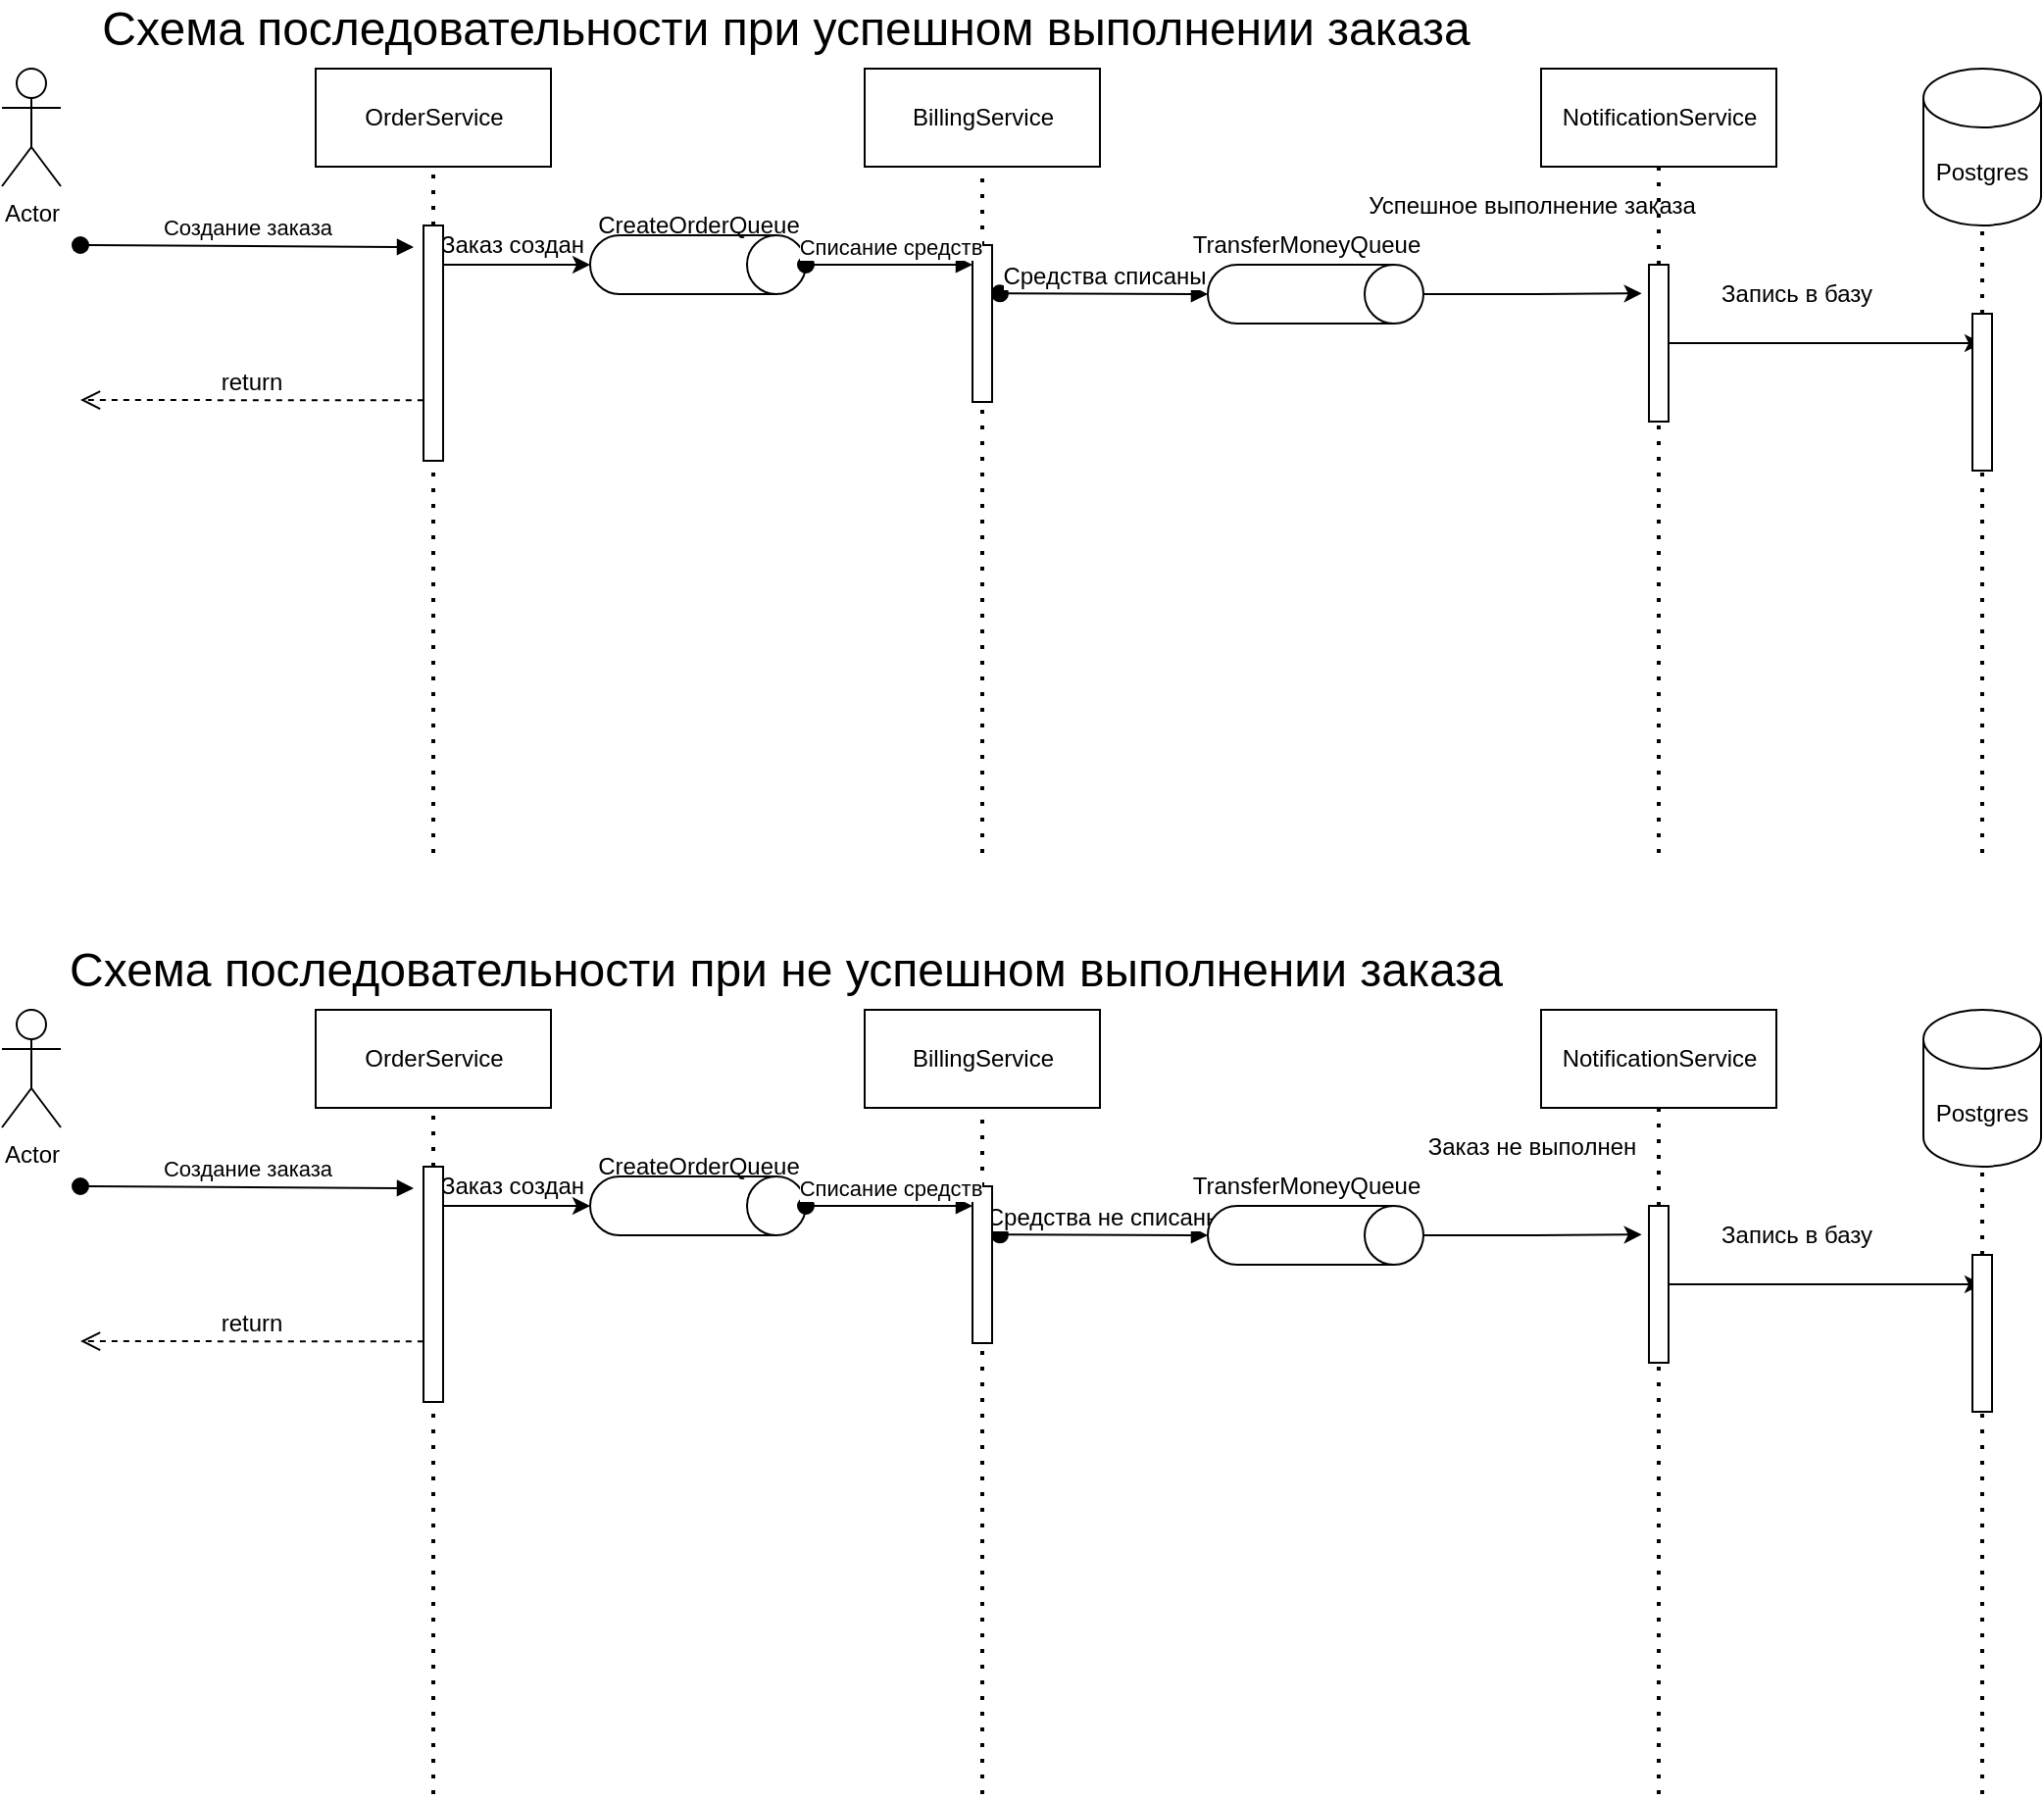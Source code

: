 <mxfile version="14.5.1" type="device"><diagram id="jq31Jy3G3cKX6CkpgcdY" name="Страница 1"><mxGraphModel dx="1209" dy="809" grid="1" gridSize="10" guides="1" tooltips="1" connect="1" arrows="1" fold="1" page="1" pageScale="1" pageWidth="1169" pageHeight="827" math="0" shadow="0"><root><mxCell id="0"/><mxCell id="1" parent="0"/><mxCell id="1EBs1n27-CQtug8QPMbv-1" value="OrderService" style="html=1;" parent="1" vertex="1"><mxGeometry x="240" y="40" width="120" height="50" as="geometry"/></mxCell><mxCell id="1EBs1n27-CQtug8QPMbv-4" value="" style="endArrow=none;dashed=1;html=1;dashPattern=1 3;strokeWidth=2;entryX=0.5;entryY=1;entryDx=0;entryDy=0;" parent="1" source="1EBs1n27-CQtug8QPMbv-84" target="1EBs1n27-CQtug8QPMbv-1" edge="1"><mxGeometry width="50" height="50" relative="1" as="geometry"><mxPoint x="300" y="710" as="sourcePoint"/><mxPoint x="300" y="130" as="targetPoint"/></mxGeometry></mxCell><mxCell id="1EBs1n27-CQtug8QPMbv-7" value="Actor" style="shape=umlActor;verticalLabelPosition=bottom;verticalAlign=top;html=1;" parent="1" vertex="1"><mxGeometry x="80" y="40" width="30" height="60" as="geometry"/></mxCell><mxCell id="1EBs1n27-CQtug8QPMbv-18" value="Создание заказа" style="html=1;verticalAlign=bottom;startArrow=oval;startFill=1;endArrow=block;startSize=8;" parent="1" edge="1"><mxGeometry width="60" relative="1" as="geometry"><mxPoint x="120" y="130" as="sourcePoint"/><mxPoint x="290" y="131" as="targetPoint"/></mxGeometry></mxCell><mxCell id="1EBs1n27-CQtug8QPMbv-22" value="BillingService" style="html=1;" parent="1" vertex="1"><mxGeometry x="520" y="40" width="120" height="50" as="geometry"/></mxCell><mxCell id="1EBs1n27-CQtug8QPMbv-23" value="" style="endArrow=none;dashed=1;html=1;dashPattern=1 3;strokeWidth=2;entryX=0.5;entryY=1;entryDx=0;entryDy=0;" parent="1" source="jJ9F4h1d-xQfOjR8yXun-3" target="1EBs1n27-CQtug8QPMbv-22" edge="1"><mxGeometry width="50" height="50" relative="1" as="geometry"><mxPoint x="580" y="440" as="sourcePoint"/><mxPoint x="520" y="140" as="targetPoint"/></mxGeometry></mxCell><mxCell id="1EBs1n27-CQtug8QPMbv-39" value="Postgres" style="shape=cylinder3;whiteSpace=wrap;html=1;boundedLbl=1;backgroundOutline=1;size=15;" parent="1" vertex="1"><mxGeometry x="1060" y="40" width="60" height="80" as="geometry"/></mxCell><mxCell id="1EBs1n27-CQtug8QPMbv-67" value="Схема последовательности при успешном выполнении заказа" style="text;html=1;strokeColor=none;fillColor=none;align=center;verticalAlign=middle;whiteSpace=wrap;rounded=0;fontSize=24;" parent="1" vertex="1"><mxGeometry x="80" y="10" width="800" height="20" as="geometry"/></mxCell><mxCell id="1EBs1n27-CQtug8QPMbv-69" value="" style="endArrow=none;dashed=1;html=1;dashPattern=1 3;strokeWidth=2;entryX=0.5;entryY=1;entryDx=0;entryDy=0;" parent="1" source="jJ9F4h1d-xQfOjR8yXun-11" target="1EBs1n27-CQtug8QPMbv-75" edge="1"><mxGeometry width="50" height="50" relative="1" as="geometry"><mxPoint x="925" y="440" as="sourcePoint"/><mxPoint x="925" y="90" as="targetPoint"/></mxGeometry></mxCell><mxCell id="1EBs1n27-CQtug8QPMbv-75" value="NotificationService" style="html=1;" parent="1" vertex="1"><mxGeometry x="865" y="40" width="120" height="50" as="geometry"/></mxCell><mxCell id="1EBs1n27-CQtug8QPMbv-87" style="edgeStyle=orthogonalEdgeStyle;rounded=0;orthogonalLoop=1;jettySize=auto;html=1;entryX=0.5;entryY=1;entryDx=0;entryDy=0;entryPerimeter=0;fontSize=24;" parent="1" source="1EBs1n27-CQtug8QPMbv-84" target="1EBs1n27-CQtug8QPMbv-86" edge="1"><mxGeometry relative="1" as="geometry"><Array as="points"><mxPoint x="320" y="140"/><mxPoint x="320" y="140"/></Array></mxGeometry></mxCell><mxCell id="1EBs1n27-CQtug8QPMbv-84" value="" style="html=1;points=[];perimeter=orthogonalPerimeter;fontSize=24;" parent="1" vertex="1"><mxGeometry x="295" y="120" width="10" height="120" as="geometry"/></mxCell><mxCell id="1EBs1n27-CQtug8QPMbv-85" value="" style="endArrow=none;dashed=1;html=1;dashPattern=1 3;strokeWidth=2;entryX=0.5;entryY=1;entryDx=0;entryDy=0;" parent="1" target="1EBs1n27-CQtug8QPMbv-84" edge="1"><mxGeometry width="50" height="50" relative="1" as="geometry"><mxPoint x="300" y="440" as="sourcePoint"/><mxPoint x="300" y="90" as="targetPoint"/></mxGeometry></mxCell><mxCell id="1EBs1n27-CQtug8QPMbv-86" value="" style="shape=cylinder3;whiteSpace=wrap;html=1;boundedLbl=1;backgroundOutline=1;size=15;fontSize=12;rotation=90;" parent="1" vertex="1"><mxGeometry x="420" y="85" width="30" height="110" as="geometry"/></mxCell><mxCell id="1EBs1n27-CQtug8QPMbv-88" value="return" style="html=1;verticalAlign=bottom;endArrow=open;dashed=1;endSize=8;fontSize=12;exitX=-0.007;exitY=0.743;exitDx=0;exitDy=0;exitPerimeter=0;" parent="1" source="1EBs1n27-CQtug8QPMbv-84" edge="1"><mxGeometry relative="1" as="geometry"><mxPoint x="270" y="170" as="sourcePoint"/><mxPoint x="120" y="209" as="targetPoint"/></mxGeometry></mxCell><mxCell id="1EBs1n27-CQtug8QPMbv-92" value="CreateOrderQueue" style="text;html=1;align=center;verticalAlign=middle;resizable=0;points=[];autosize=1;fontSize=12;" parent="1" vertex="1"><mxGeometry x="375" y="110" width="120" height="20" as="geometry"/></mxCell><mxCell id="1EBs1n27-CQtug8QPMbv-107" value="Средства списаны" style="html=1;verticalAlign=bottom;startArrow=oval;startFill=1;endArrow=block;startSize=8;fontSize=12;entryX=0.5;entryY=1;entryDx=0;entryDy=0;entryPerimeter=0;exitX=1.4;exitY=0.308;exitDx=0;exitDy=0;exitPerimeter=0;" parent="1" target="jJ9F4h1d-xQfOjR8yXun-5" edge="1" source="jJ9F4h1d-xQfOjR8yXun-3"><mxGeometry width="60" relative="1" as="geometry"><mxPoint x="585" y="150" as="sourcePoint"/><mxPoint x="660" y="151" as="targetPoint"/></mxGeometry></mxCell><mxCell id="1EBs1n27-CQtug8QPMbv-134" value="Запись в базу" style="text;html=1;align=center;verticalAlign=middle;resizable=0;points=[];autosize=1;fontSize=12;" parent="1" vertex="1"><mxGeometry x="950" y="145" width="90" height="20" as="geometry"/></mxCell><mxCell id="jJ9F4h1d-xQfOjR8yXun-3" value="" style="html=1;points=[];perimeter=orthogonalPerimeter;" vertex="1" parent="1"><mxGeometry x="575" y="130" width="10" height="80" as="geometry"/></mxCell><mxCell id="jJ9F4h1d-xQfOjR8yXun-4" value="" style="endArrow=none;dashed=1;html=1;dashPattern=1 3;strokeWidth=2;entryX=0.5;entryY=1;entryDx=0;entryDy=0;" edge="1" parent="1" target="jJ9F4h1d-xQfOjR8yXun-3"><mxGeometry width="50" height="50" relative="1" as="geometry"><mxPoint x="580" y="440" as="sourcePoint"/><mxPoint x="580" y="90" as="targetPoint"/></mxGeometry></mxCell><mxCell id="jJ9F4h1d-xQfOjR8yXun-16" style="edgeStyle=orthogonalEdgeStyle;rounded=0;orthogonalLoop=1;jettySize=auto;html=1;entryX=-0.367;entryY=0.183;entryDx=0;entryDy=0;entryPerimeter=0;" edge="1" parent="1" source="jJ9F4h1d-xQfOjR8yXun-5" target="jJ9F4h1d-xQfOjR8yXun-11"><mxGeometry relative="1" as="geometry"/></mxCell><mxCell id="jJ9F4h1d-xQfOjR8yXun-5" value="" style="shape=cylinder3;whiteSpace=wrap;html=1;boundedLbl=1;backgroundOutline=1;size=15;fontSize=12;rotation=90;" vertex="1" parent="1"><mxGeometry x="735" y="100" width="30" height="110" as="geometry"/></mxCell><mxCell id="jJ9F4h1d-xQfOjR8yXun-6" value="TransferMoneyQueue" style="text;html=1;align=center;verticalAlign=middle;resizable=0;points=[];autosize=1;" vertex="1" parent="1"><mxGeometry x="680" y="120" width="130" height="20" as="geometry"/></mxCell><mxCell id="jJ9F4h1d-xQfOjR8yXun-7" value="Заказ создан" style="text;html=1;align=center;verticalAlign=middle;resizable=0;points=[];autosize=1;" vertex="1" parent="1"><mxGeometry x="295" y="120" width="90" height="20" as="geometry"/></mxCell><mxCell id="jJ9F4h1d-xQfOjR8yXun-8" value="Списание средств" style="html=1;verticalAlign=bottom;startArrow=oval;startFill=1;endArrow=block;startSize=8;exitX=0.5;exitY=0;exitDx=0;exitDy=0;exitPerimeter=0;" edge="1" parent="1" source="1EBs1n27-CQtug8QPMbv-86" target="jJ9F4h1d-xQfOjR8yXun-3"><mxGeometry width="60" relative="1" as="geometry"><mxPoint x="495" y="140" as="sourcePoint"/><mxPoint x="555" y="140" as="targetPoint"/></mxGeometry></mxCell><mxCell id="jJ9F4h1d-xQfOjR8yXun-22" style="edgeStyle=orthogonalEdgeStyle;rounded=0;orthogonalLoop=1;jettySize=auto;html=1;entryX=0.5;entryY=0.188;entryDx=0;entryDy=0;entryPerimeter=0;" edge="1" parent="1" source="jJ9F4h1d-xQfOjR8yXun-11" target="jJ9F4h1d-xQfOjR8yXun-20"><mxGeometry relative="1" as="geometry"/></mxCell><mxCell id="jJ9F4h1d-xQfOjR8yXun-11" value="" style="html=1;points=[];perimeter=orthogonalPerimeter;" vertex="1" parent="1"><mxGeometry x="920" y="140" width="10" height="80" as="geometry"/></mxCell><mxCell id="jJ9F4h1d-xQfOjR8yXun-12" value="" style="endArrow=none;dashed=1;html=1;dashPattern=1 3;strokeWidth=2;entryX=0.5;entryY=1;entryDx=0;entryDy=0;" edge="1" parent="1" target="jJ9F4h1d-xQfOjR8yXun-11"><mxGeometry width="50" height="50" relative="1" as="geometry"><mxPoint x="925" y="440" as="sourcePoint"/><mxPoint x="925" y="90" as="targetPoint"/></mxGeometry></mxCell><mxCell id="jJ9F4h1d-xQfOjR8yXun-17" value="Успешное выполнение заказа" style="text;html=1;align=center;verticalAlign=middle;resizable=0;points=[];autosize=1;" vertex="1" parent="1"><mxGeometry x="770" y="100" width="180" height="20" as="geometry"/></mxCell><mxCell id="jJ9F4h1d-xQfOjR8yXun-18" value="" style="endArrow=none;dashed=1;html=1;dashPattern=1 3;strokeWidth=2;entryX=0.5;entryY=1;entryDx=0;entryDy=0;entryPerimeter=0;" edge="1" parent="1" source="jJ9F4h1d-xQfOjR8yXun-20" target="1EBs1n27-CQtug8QPMbv-39"><mxGeometry width="50" height="50" relative="1" as="geometry"><mxPoint x="1090" y="440" as="sourcePoint"/><mxPoint x="1100" y="180" as="targetPoint"/></mxGeometry></mxCell><mxCell id="jJ9F4h1d-xQfOjR8yXun-20" value="" style="html=1;points=[];perimeter=orthogonalPerimeter;" vertex="1" parent="1"><mxGeometry x="1085" y="165" width="10" height="80" as="geometry"/></mxCell><mxCell id="jJ9F4h1d-xQfOjR8yXun-21" value="" style="endArrow=none;dashed=1;html=1;dashPattern=1 3;strokeWidth=2;entryX=0.5;entryY=1;entryDx=0;entryDy=0;entryPerimeter=0;" edge="1" parent="1" target="jJ9F4h1d-xQfOjR8yXun-20"><mxGeometry width="50" height="50" relative="1" as="geometry"><mxPoint x="1090" y="440" as="sourcePoint"/><mxPoint x="1090" y="120" as="targetPoint"/></mxGeometry></mxCell><mxCell id="jJ9F4h1d-xQfOjR8yXun-23" value="OrderService" style="html=1;" vertex="1" parent="1"><mxGeometry x="240" y="520" width="120" height="50" as="geometry"/></mxCell><mxCell id="jJ9F4h1d-xQfOjR8yXun-24" value="" style="endArrow=none;dashed=1;html=1;dashPattern=1 3;strokeWidth=2;entryX=0.5;entryY=1;entryDx=0;entryDy=0;" edge="1" parent="1" source="jJ9F4h1d-xQfOjR8yXun-34" target="jJ9F4h1d-xQfOjR8yXun-23"><mxGeometry width="50" height="50" relative="1" as="geometry"><mxPoint x="300" y="1190" as="sourcePoint"/><mxPoint x="300" y="610" as="targetPoint"/></mxGeometry></mxCell><mxCell id="jJ9F4h1d-xQfOjR8yXun-25" value="Actor" style="shape=umlActor;verticalLabelPosition=bottom;verticalAlign=top;html=1;" vertex="1" parent="1"><mxGeometry x="80" y="520" width="30" height="60" as="geometry"/></mxCell><mxCell id="jJ9F4h1d-xQfOjR8yXun-26" value="Создание заказа" style="html=1;verticalAlign=bottom;startArrow=oval;startFill=1;endArrow=block;startSize=8;" edge="1" parent="1"><mxGeometry width="60" relative="1" as="geometry"><mxPoint x="120" y="610" as="sourcePoint"/><mxPoint x="290" y="611" as="targetPoint"/></mxGeometry></mxCell><mxCell id="jJ9F4h1d-xQfOjR8yXun-27" value="BillingService" style="html=1;" vertex="1" parent="1"><mxGeometry x="520" y="520" width="120" height="50" as="geometry"/></mxCell><mxCell id="jJ9F4h1d-xQfOjR8yXun-28" value="" style="endArrow=none;dashed=1;html=1;dashPattern=1 3;strokeWidth=2;entryX=0.5;entryY=1;entryDx=0;entryDy=0;" edge="1" parent="1" source="jJ9F4h1d-xQfOjR8yXun-41" target="jJ9F4h1d-xQfOjR8yXun-27"><mxGeometry width="50" height="50" relative="1" as="geometry"><mxPoint x="580" y="920" as="sourcePoint"/><mxPoint x="520" y="620" as="targetPoint"/></mxGeometry></mxCell><mxCell id="jJ9F4h1d-xQfOjR8yXun-29" value="Postgres" style="shape=cylinder3;whiteSpace=wrap;html=1;boundedLbl=1;backgroundOutline=1;size=15;" vertex="1" parent="1"><mxGeometry x="1060" y="520" width="60" height="80" as="geometry"/></mxCell><mxCell id="jJ9F4h1d-xQfOjR8yXun-30" value="Схема последовательности при не успешном выполнении заказа" style="text;html=1;strokeColor=none;fillColor=none;align=center;verticalAlign=middle;whiteSpace=wrap;rounded=0;fontSize=24;" vertex="1" parent="1"><mxGeometry x="80" y="490" width="800" height="20" as="geometry"/></mxCell><mxCell id="jJ9F4h1d-xQfOjR8yXun-31" value="" style="endArrow=none;dashed=1;html=1;dashPattern=1 3;strokeWidth=2;entryX=0.5;entryY=1;entryDx=0;entryDy=0;" edge="1" parent="1" source="jJ9F4h1d-xQfOjR8yXun-49" target="jJ9F4h1d-xQfOjR8yXun-32"><mxGeometry width="50" height="50" relative="1" as="geometry"><mxPoint x="925" y="920" as="sourcePoint"/><mxPoint x="925" y="570" as="targetPoint"/></mxGeometry></mxCell><mxCell id="jJ9F4h1d-xQfOjR8yXun-32" value="NotificationService" style="html=1;" vertex="1" parent="1"><mxGeometry x="865" y="520" width="120" height="50" as="geometry"/></mxCell><mxCell id="jJ9F4h1d-xQfOjR8yXun-33" style="edgeStyle=orthogonalEdgeStyle;rounded=0;orthogonalLoop=1;jettySize=auto;html=1;entryX=0.5;entryY=1;entryDx=0;entryDy=0;entryPerimeter=0;fontSize=24;" edge="1" parent="1" source="jJ9F4h1d-xQfOjR8yXun-34" target="jJ9F4h1d-xQfOjR8yXun-36"><mxGeometry relative="1" as="geometry"><Array as="points"><mxPoint x="320" y="620"/><mxPoint x="320" y="620"/></Array></mxGeometry></mxCell><mxCell id="jJ9F4h1d-xQfOjR8yXun-34" value="" style="html=1;points=[];perimeter=orthogonalPerimeter;fontSize=24;" vertex="1" parent="1"><mxGeometry x="295" y="600" width="10" height="120" as="geometry"/></mxCell><mxCell id="jJ9F4h1d-xQfOjR8yXun-35" value="" style="endArrow=none;dashed=1;html=1;dashPattern=1 3;strokeWidth=2;entryX=0.5;entryY=1;entryDx=0;entryDy=0;" edge="1" parent="1" target="jJ9F4h1d-xQfOjR8yXun-34"><mxGeometry width="50" height="50" relative="1" as="geometry"><mxPoint x="300" y="920" as="sourcePoint"/><mxPoint x="300" y="570" as="targetPoint"/></mxGeometry></mxCell><mxCell id="jJ9F4h1d-xQfOjR8yXun-36" value="" style="shape=cylinder3;whiteSpace=wrap;html=1;boundedLbl=1;backgroundOutline=1;size=15;fontSize=12;rotation=90;" vertex="1" parent="1"><mxGeometry x="420" y="565" width="30" height="110" as="geometry"/></mxCell><mxCell id="jJ9F4h1d-xQfOjR8yXun-37" value="return" style="html=1;verticalAlign=bottom;endArrow=open;dashed=1;endSize=8;fontSize=12;exitX=-0.007;exitY=0.743;exitDx=0;exitDy=0;exitPerimeter=0;" edge="1" parent="1" source="jJ9F4h1d-xQfOjR8yXun-34"><mxGeometry relative="1" as="geometry"><mxPoint x="270" y="650" as="sourcePoint"/><mxPoint x="120" y="689" as="targetPoint"/></mxGeometry></mxCell><mxCell id="jJ9F4h1d-xQfOjR8yXun-38" value="CreateOrderQueue" style="text;html=1;align=center;verticalAlign=middle;resizable=0;points=[];autosize=1;fontSize=12;" vertex="1" parent="1"><mxGeometry x="375" y="590" width="120" height="20" as="geometry"/></mxCell><mxCell id="jJ9F4h1d-xQfOjR8yXun-39" value="Средства не списаны" style="html=1;verticalAlign=bottom;startArrow=oval;startFill=1;endArrow=block;startSize=8;fontSize=12;entryX=0.5;entryY=1;entryDx=0;entryDy=0;entryPerimeter=0;exitX=1.4;exitY=0.308;exitDx=0;exitDy=0;exitPerimeter=0;" edge="1" parent="1" source="jJ9F4h1d-xQfOjR8yXun-41" target="jJ9F4h1d-xQfOjR8yXun-44"><mxGeometry width="60" relative="1" as="geometry"><mxPoint x="585" y="630" as="sourcePoint"/><mxPoint x="660" y="631" as="targetPoint"/></mxGeometry></mxCell><mxCell id="jJ9F4h1d-xQfOjR8yXun-40" value="Запись в базу" style="text;html=1;align=center;verticalAlign=middle;resizable=0;points=[];autosize=1;fontSize=12;" vertex="1" parent="1"><mxGeometry x="950" y="625" width="90" height="20" as="geometry"/></mxCell><mxCell id="jJ9F4h1d-xQfOjR8yXun-41" value="" style="html=1;points=[];perimeter=orthogonalPerimeter;" vertex="1" parent="1"><mxGeometry x="575" y="610" width="10" height="80" as="geometry"/></mxCell><mxCell id="jJ9F4h1d-xQfOjR8yXun-42" value="" style="endArrow=none;dashed=1;html=1;dashPattern=1 3;strokeWidth=2;entryX=0.5;entryY=1;entryDx=0;entryDy=0;" edge="1" parent="1" target="jJ9F4h1d-xQfOjR8yXun-41"><mxGeometry width="50" height="50" relative="1" as="geometry"><mxPoint x="580" y="920" as="sourcePoint"/><mxPoint x="580" y="570" as="targetPoint"/></mxGeometry></mxCell><mxCell id="jJ9F4h1d-xQfOjR8yXun-43" style="edgeStyle=orthogonalEdgeStyle;rounded=0;orthogonalLoop=1;jettySize=auto;html=1;entryX=-0.367;entryY=0.183;entryDx=0;entryDy=0;entryPerimeter=0;" edge="1" parent="1" source="jJ9F4h1d-xQfOjR8yXun-44" target="jJ9F4h1d-xQfOjR8yXun-49"><mxGeometry relative="1" as="geometry"/></mxCell><mxCell id="jJ9F4h1d-xQfOjR8yXun-44" value="" style="shape=cylinder3;whiteSpace=wrap;html=1;boundedLbl=1;backgroundOutline=1;size=15;fontSize=12;rotation=90;" vertex="1" parent="1"><mxGeometry x="735" y="580" width="30" height="110" as="geometry"/></mxCell><mxCell id="jJ9F4h1d-xQfOjR8yXun-45" value="TransferMoneyQueue" style="text;html=1;align=center;verticalAlign=middle;resizable=0;points=[];autosize=1;" vertex="1" parent="1"><mxGeometry x="680" y="600" width="130" height="20" as="geometry"/></mxCell><mxCell id="jJ9F4h1d-xQfOjR8yXun-46" value="Заказ создан" style="text;html=1;align=center;verticalAlign=middle;resizable=0;points=[];autosize=1;" vertex="1" parent="1"><mxGeometry x="295" y="600" width="90" height="20" as="geometry"/></mxCell><mxCell id="jJ9F4h1d-xQfOjR8yXun-47" value="Списание средств" style="html=1;verticalAlign=bottom;startArrow=oval;startFill=1;endArrow=block;startSize=8;exitX=0.5;exitY=0;exitDx=0;exitDy=0;exitPerimeter=0;" edge="1" parent="1" source="jJ9F4h1d-xQfOjR8yXun-36" target="jJ9F4h1d-xQfOjR8yXun-41"><mxGeometry width="60" relative="1" as="geometry"><mxPoint x="495" y="620" as="sourcePoint"/><mxPoint x="555" y="620" as="targetPoint"/></mxGeometry></mxCell><mxCell id="jJ9F4h1d-xQfOjR8yXun-48" style="edgeStyle=orthogonalEdgeStyle;rounded=0;orthogonalLoop=1;jettySize=auto;html=1;entryX=0.5;entryY=0.188;entryDx=0;entryDy=0;entryPerimeter=0;" edge="1" parent="1" source="jJ9F4h1d-xQfOjR8yXun-49" target="jJ9F4h1d-xQfOjR8yXun-53"><mxGeometry relative="1" as="geometry"/></mxCell><mxCell id="jJ9F4h1d-xQfOjR8yXun-49" value="" style="html=1;points=[];perimeter=orthogonalPerimeter;" vertex="1" parent="1"><mxGeometry x="920" y="620" width="10" height="80" as="geometry"/></mxCell><mxCell id="jJ9F4h1d-xQfOjR8yXun-50" value="" style="endArrow=none;dashed=1;html=1;dashPattern=1 3;strokeWidth=2;entryX=0.5;entryY=1;entryDx=0;entryDy=0;" edge="1" parent="1" target="jJ9F4h1d-xQfOjR8yXun-49"><mxGeometry width="50" height="50" relative="1" as="geometry"><mxPoint x="925" y="920" as="sourcePoint"/><mxPoint x="925" y="570" as="targetPoint"/></mxGeometry></mxCell><mxCell id="jJ9F4h1d-xQfOjR8yXun-51" value="Заказ не выполнен" style="text;html=1;align=center;verticalAlign=middle;resizable=0;points=[];autosize=1;" vertex="1" parent="1"><mxGeometry x="800" y="580" width="120" height="20" as="geometry"/></mxCell><mxCell id="jJ9F4h1d-xQfOjR8yXun-52" value="" style="endArrow=none;dashed=1;html=1;dashPattern=1 3;strokeWidth=2;entryX=0.5;entryY=1;entryDx=0;entryDy=0;entryPerimeter=0;" edge="1" parent="1" source="jJ9F4h1d-xQfOjR8yXun-53" target="jJ9F4h1d-xQfOjR8yXun-29"><mxGeometry width="50" height="50" relative="1" as="geometry"><mxPoint x="1090" y="920" as="sourcePoint"/><mxPoint x="1100" y="660" as="targetPoint"/></mxGeometry></mxCell><mxCell id="jJ9F4h1d-xQfOjR8yXun-53" value="" style="html=1;points=[];perimeter=orthogonalPerimeter;" vertex="1" parent="1"><mxGeometry x="1085" y="645" width="10" height="80" as="geometry"/></mxCell><mxCell id="jJ9F4h1d-xQfOjR8yXun-54" value="" style="endArrow=none;dashed=1;html=1;dashPattern=1 3;strokeWidth=2;entryX=0.5;entryY=1;entryDx=0;entryDy=0;entryPerimeter=0;" edge="1" parent="1" target="jJ9F4h1d-xQfOjR8yXun-53"><mxGeometry width="50" height="50" relative="1" as="geometry"><mxPoint x="1090" y="920" as="sourcePoint"/><mxPoint x="1090" y="600" as="targetPoint"/></mxGeometry></mxCell></root></mxGraphModel></diagram></mxfile>